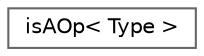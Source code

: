digraph "Graphical Class Hierarchy"
{
 // LATEX_PDF_SIZE
  bgcolor="transparent";
  edge [fontname=Helvetica,fontsize=10,labelfontname=Helvetica,labelfontsize=10];
  node [fontname=Helvetica,fontsize=10,shape=box,height=0.2,width=0.4];
  rankdir="LR";
  Node0 [id="Node000000",label="isAOp\< Type \>",height=0.2,width=0.4,color="grey40", fillcolor="white", style="filled",URL="$structFoam_1_1isAOp.html",tooltip=" "];
}

